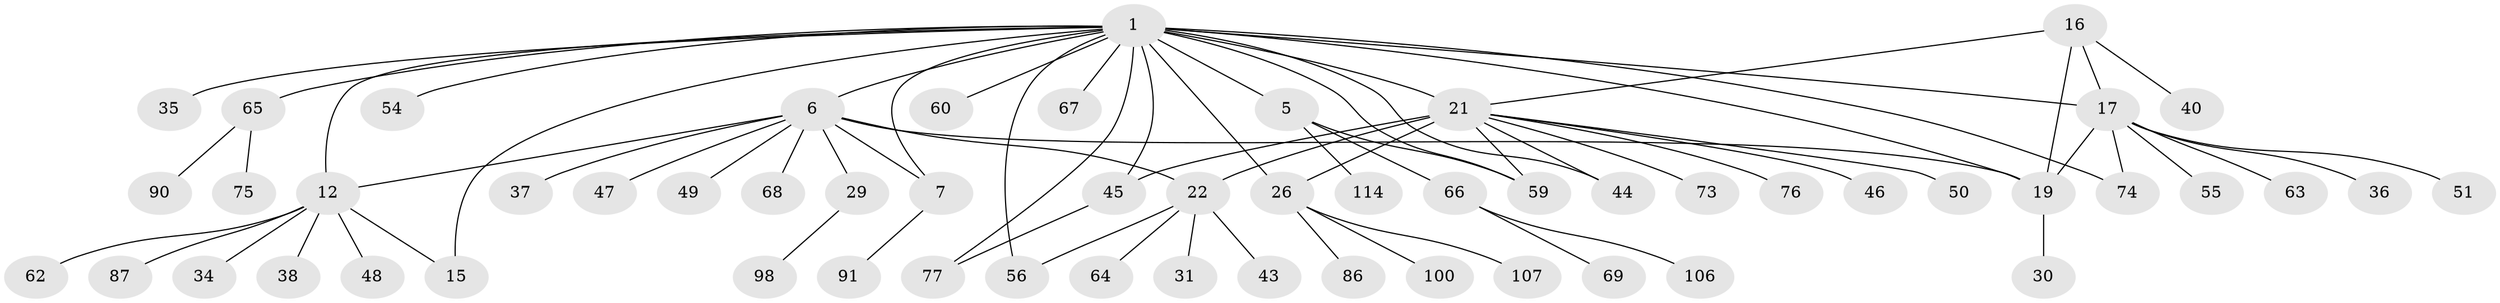 // original degree distribution, {5: 0.03508771929824561, 11: 0.02631578947368421, 6: 0.06140350877192982, 7: 0.043859649122807015, 12: 0.008771929824561403, 8: 0.017543859649122806, 14: 0.008771929824561403, 4: 0.008771929824561403, 15: 0.008771929824561403, 9: 0.008771929824561403, 2: 0.17543859649122806, 1: 0.5350877192982456, 3: 0.06140350877192982}
// Generated by graph-tools (version 1.1) at 2025/15/03/09/25 04:15:57]
// undirected, 57 vertices, 72 edges
graph export_dot {
graph [start="1"]
  node [color=gray90,style=filled];
  1 [super="+4+3+2"];
  5;
  6 [super="+8+41+95+10+39"];
  7 [super="+9+33+42"];
  12 [super="+72"];
  15;
  16 [super="+57"];
  17 [super="+27+78+85+81+18"];
  19 [super="+20+80"];
  21 [super="+52+24+97"];
  22 [super="+23"];
  26;
  29;
  30;
  31 [super="+61"];
  34;
  35;
  36;
  37 [super="+112"];
  38;
  40;
  43;
  44;
  45;
  46;
  47;
  48 [super="+92+102"];
  49;
  50;
  51;
  54;
  55;
  56;
  59 [super="+111"];
  60 [super="+105"];
  62 [super="+104"];
  63;
  64;
  65;
  66;
  67;
  68;
  69 [super="+93"];
  73;
  74;
  75;
  76;
  77;
  86;
  87;
  90;
  91;
  98;
  100;
  106;
  107;
  114;
  1 -- 5 [weight=4];
  1 -- 54;
  1 -- 21 [weight=3];
  1 -- 74;
  1 -- 77;
  1 -- 65;
  1 -- 67;
  1 -- 6;
  1 -- 7;
  1 -- 12 [weight=3];
  1 -- 15 [weight=3];
  1 -- 17;
  1 -- 19;
  1 -- 26;
  1 -- 35;
  1 -- 44;
  1 -- 45;
  1 -- 56;
  1 -- 59;
  1 -- 60;
  5 -- 66;
  5 -- 114;
  5 -- 59;
  6 -- 7 [weight=6];
  6 -- 37;
  6 -- 49;
  6 -- 12;
  6 -- 29;
  6 -- 47;
  6 -- 19;
  6 -- 68;
  6 -- 22 [weight=2];
  7 -- 91;
  12 -- 15;
  12 -- 34;
  12 -- 38;
  12 -- 48;
  12 -- 62;
  12 -- 87;
  16 -- 17 [weight=2];
  16 -- 19 [weight=2];
  16 -- 40;
  16 -- 21;
  17 -- 19 [weight=4];
  17 -- 55;
  17 -- 63;
  17 -- 74;
  17 -- 51;
  17 -- 36;
  19 -- 30;
  21 -- 22 [weight=6];
  21 -- 73;
  21 -- 44;
  21 -- 45;
  21 -- 46;
  21 -- 76;
  21 -- 50;
  21 -- 26;
  21 -- 59;
  22 -- 43;
  22 -- 64;
  22 -- 56;
  22 -- 31;
  26 -- 86;
  26 -- 100;
  26 -- 107;
  29 -- 98;
  45 -- 77;
  65 -- 75;
  65 -- 90;
  66 -- 69;
  66 -- 106;
}
